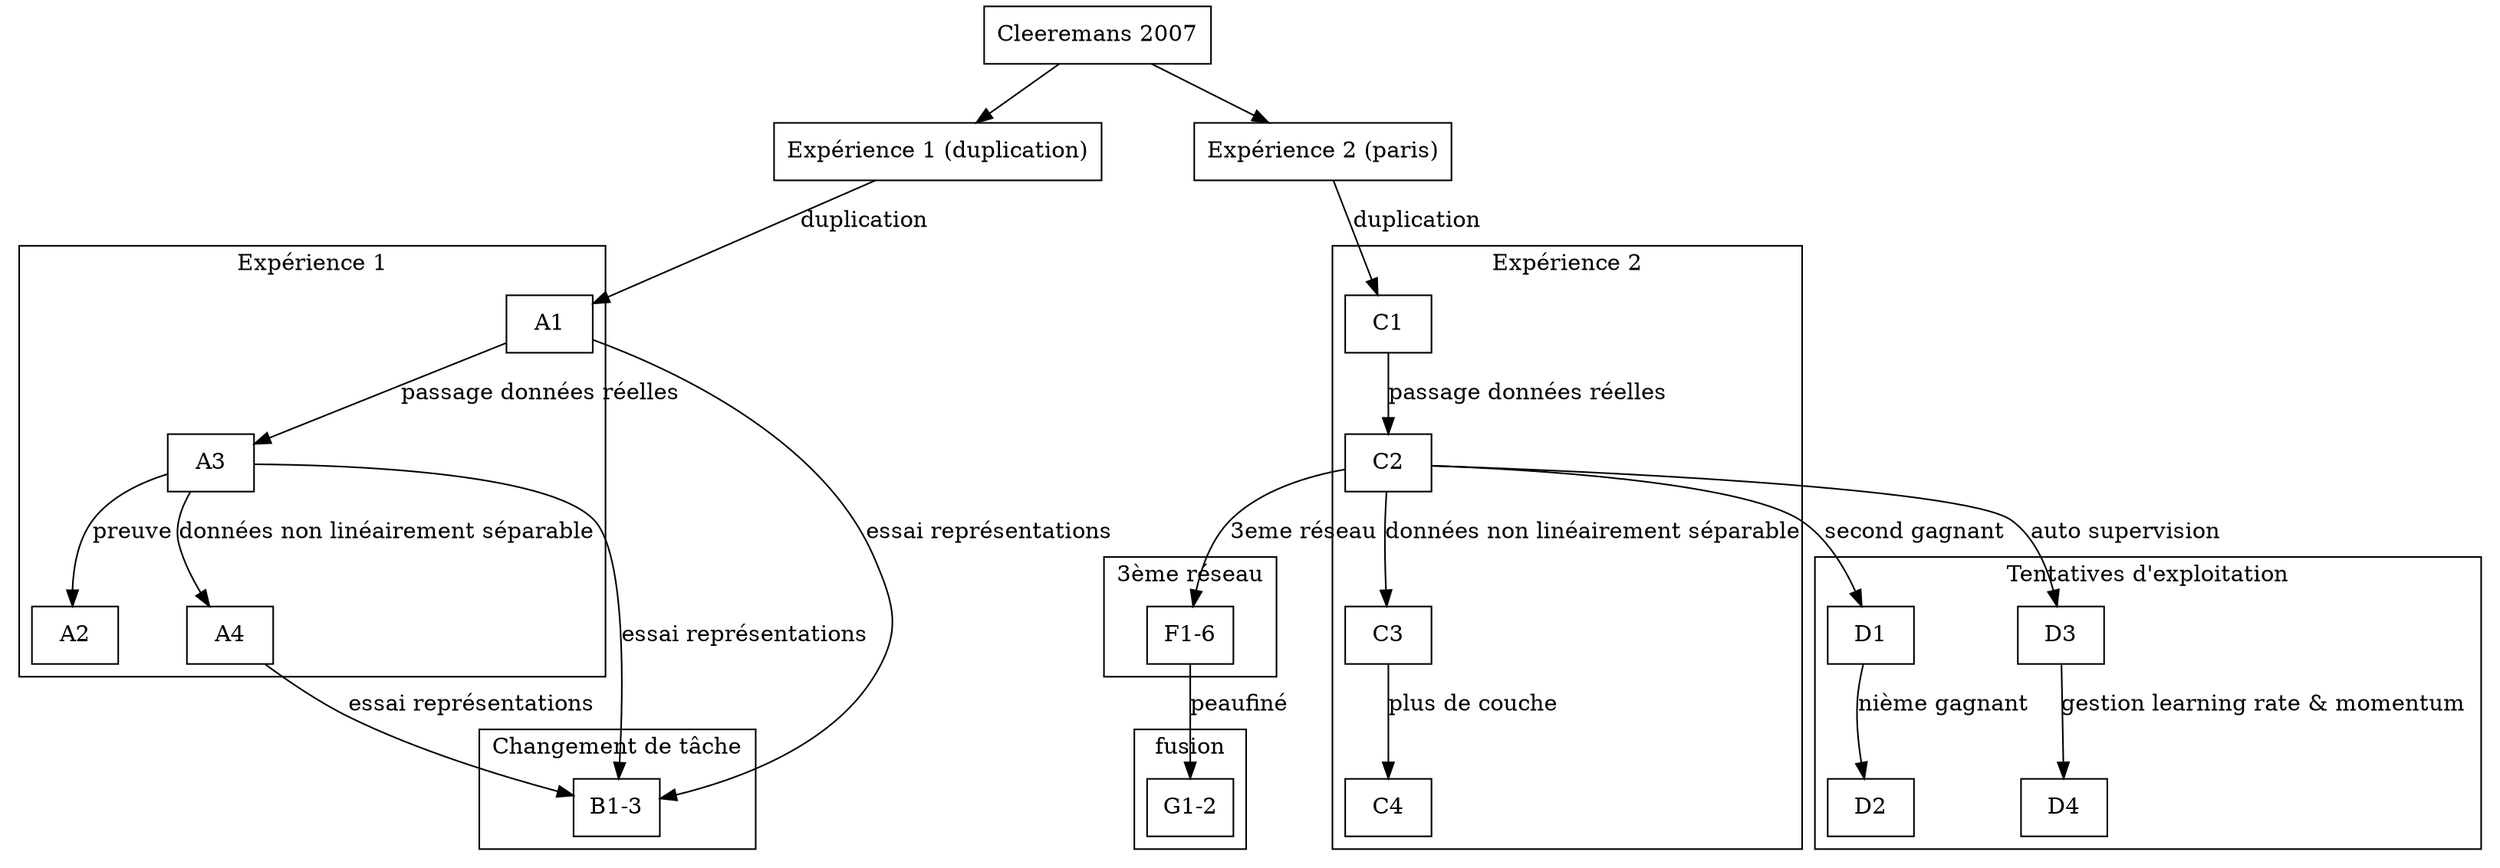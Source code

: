  digraph G {
  node[shape=rect];
  //rankdir = LR;
  rankdir = TB;
  
  R1 -> R2;
  R1 -> R3;


  R2 -> A1 [label="duplication"];
  A3 -> A2 [label="preuve"]
  A1 -> A3 [label="passage données réelles"]
  A3 -> A4 [label="données non linéairement séparable"]


  A1 -> B [label="essai représentations"]
  A3 -> B [label="essai représentations"]
  A4 -> B [label="essai représentations"]


  R3 -> C1 [label="duplication"];
  C1 -> C2 [label="passage données réelles"]
  C2 -> C3 [label="données non linéairement séparable"]
  C3 -> C4 [label="plus de couche"]


  C2 -> D1 [label="second gagnant"]
  D1 -> D2 [label="nième gagnant"]
  C2 -> D3 [label="auto supervision"]
  D3 -> D4 [label="gestion learning rate & momentum"]

  C2 -> F [label="3eme réseau"]

  F -> G [label="peaufiné"]

  subgraph clusterA{
    label="Expérience 1"
    A1; A2; A3; A4;
  }

  subgraph clusterB{
    label="Changement de tâche"
    B [label="B1-3"]
  }

  subgraph clusterC{
    label="Expérience 2"
    C1; C2; C3; C4;
  }

  subgraph clusterD{
    label="Tentatives d'exploitation"
    D1; D2; D3; D4;
  }

  subgraph clusterF{
    label="3ème réseau"
    F [label="F1-6"]
  }

  subgraph clusterG{
    label="fusion"
    G [label="G1-2"]
  }


  R1 [label="Cleeremans 2007"];
  R2 [label="Expérience 1 (duplication)"];
  R3 [label="Expérience 2 (paris)"];
}

